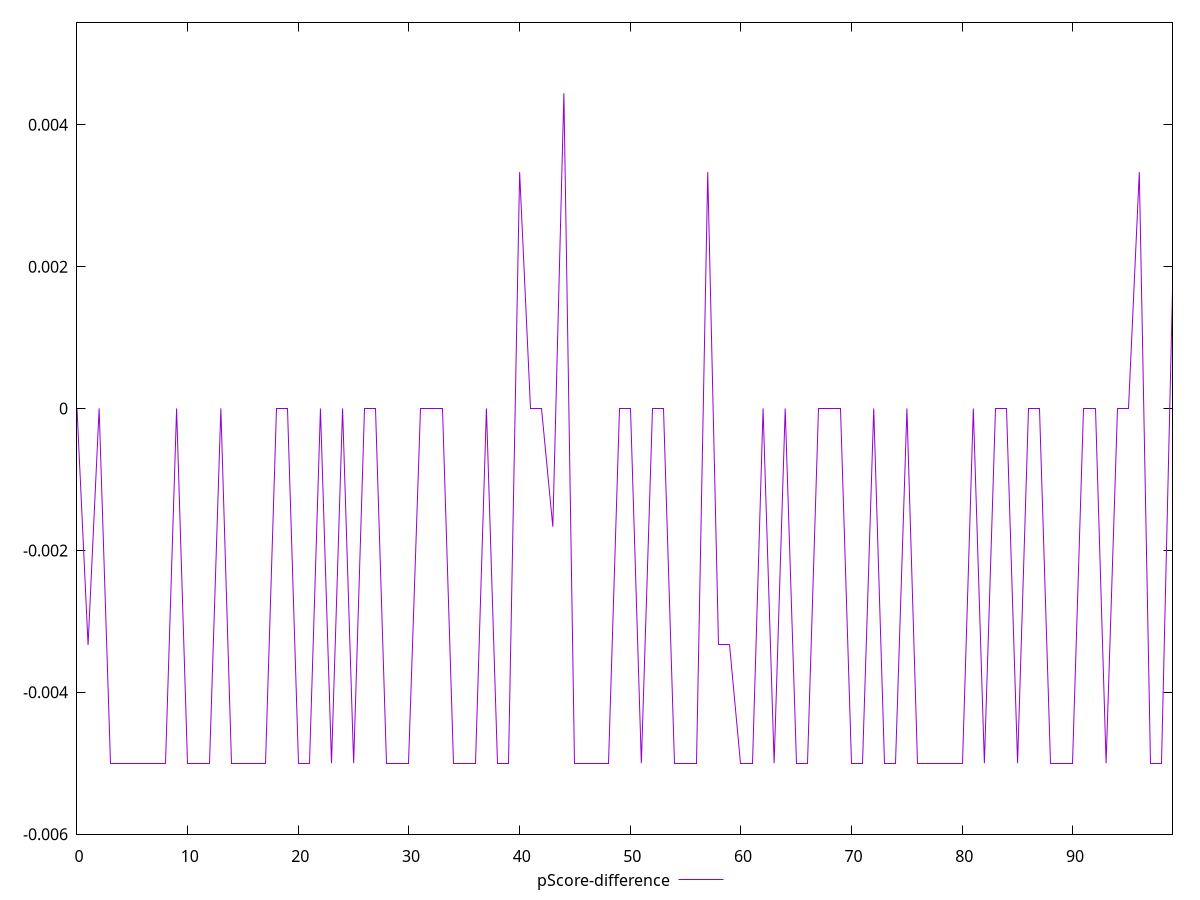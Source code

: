 reset

$pScoreDifference <<EOF
0 0
1 -0.0033333333333334103
2 0
3 -0.0050000000000000044
4 -0.0050000000000000044
5 -0.0050000000000000044
6 -0.0050000000000000044
7 -0.0050000000000000044
8 -0.0050000000000000044
9 0
10 -0.0050000000000000044
11 -0.0050000000000000044
12 -0.0050000000000000044
13 0
14 -0.0050000000000000044
15 -0.0050000000000000044
16 -0.0050000000000000044
17 -0.0050000000000000044
18 0
19 0
20 -0.0050000000000000044
21 -0.0050000000000000044
22 0
23 -0.0050000000000000044
24 0
25 -0.0050000000000000044
26 0
27 0
28 -0.0050000000000000044
29 -0.0050000000000000044
30 -0.0050000000000000044
31 0
32 0
33 0
34 -0.0050000000000000044
35 -0.0050000000000000044
36 -0.0050000000000000044
37 0
38 -0.0050000000000000044
39 -0.0050000000000000044
40 0.0033333333333332993
41 0
42 0
43 -0.0016666666666667052
44 0.004444444444444473
45 -0.0050000000000000044
46 -0.0050000000000000044
47 -0.0050000000000000044
48 -0.0050000000000000044
49 0
50 0
51 -0.0050000000000000044
52 0
53 0
54 -0.0050000000000000044
55 -0.0050000000000000044
56 -0.0050000000000000044
57 0.0033333333333332993
58 -0.0033333333333334103
59 -0.0033333333333332993
60 -0.0050000000000000044
61 -0.0050000000000000044
62 0
63 -0.0050000000000000044
64 0
65 -0.0050000000000000044
66 -0.0050000000000000044
67 0
68 0
69 0
70 -0.0050000000000000044
71 -0.0050000000000000044
72 0
73 -0.0050000000000000044
74 -0.0050000000000000044
75 0
76 -0.0050000000000000044
77 -0.0050000000000000044
78 -0.0050000000000000044
79 -0.0050000000000000044
80 -0.0050000000000000044
81 0
82 -0.0050000000000000044
83 0
84 0
85 -0.0050000000000000044
86 0
87 0
88 -0.0050000000000000044
89 -0.0050000000000000044
90 -0.0050000000000000044
91 0
92 0
93 -0.0050000000000000044
94 0
95 0
96 0.0033333333333332993
97 -0.0050000000000000044
98 -0.0050000000000000044
99 0.0016666666666667052
EOF

set key outside below
set xrange [0:99]
set yrange [-0.0060000000000000045:0.005444444444444473]
set trange [-0.0060000000000000045:0.005444444444444473]
set terminal svg size 640, 500 enhanced background rgb 'white'
set output "reprap/uses-optimized-images/samples/pages+cached+noexternal+nomedia+nocss+nojs/pScore-difference/values.svg"

plot $pScoreDifference title "pScore-difference" with line

reset
